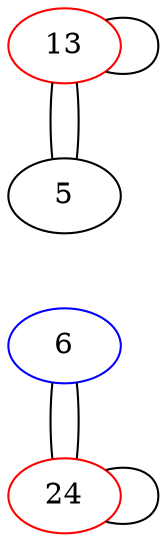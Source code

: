 graph {
  13 -- 13;
  13 -- 5;
  5 -- 13;
  24 -- 6 -- 24;
  24 -- 24;
  5 -- 6 [style="invis"];
  13 [color="red"];
  24 [color="red"];
  13 [color="red"];
  24 [color="red"];
  6 [color="blue"];
}
